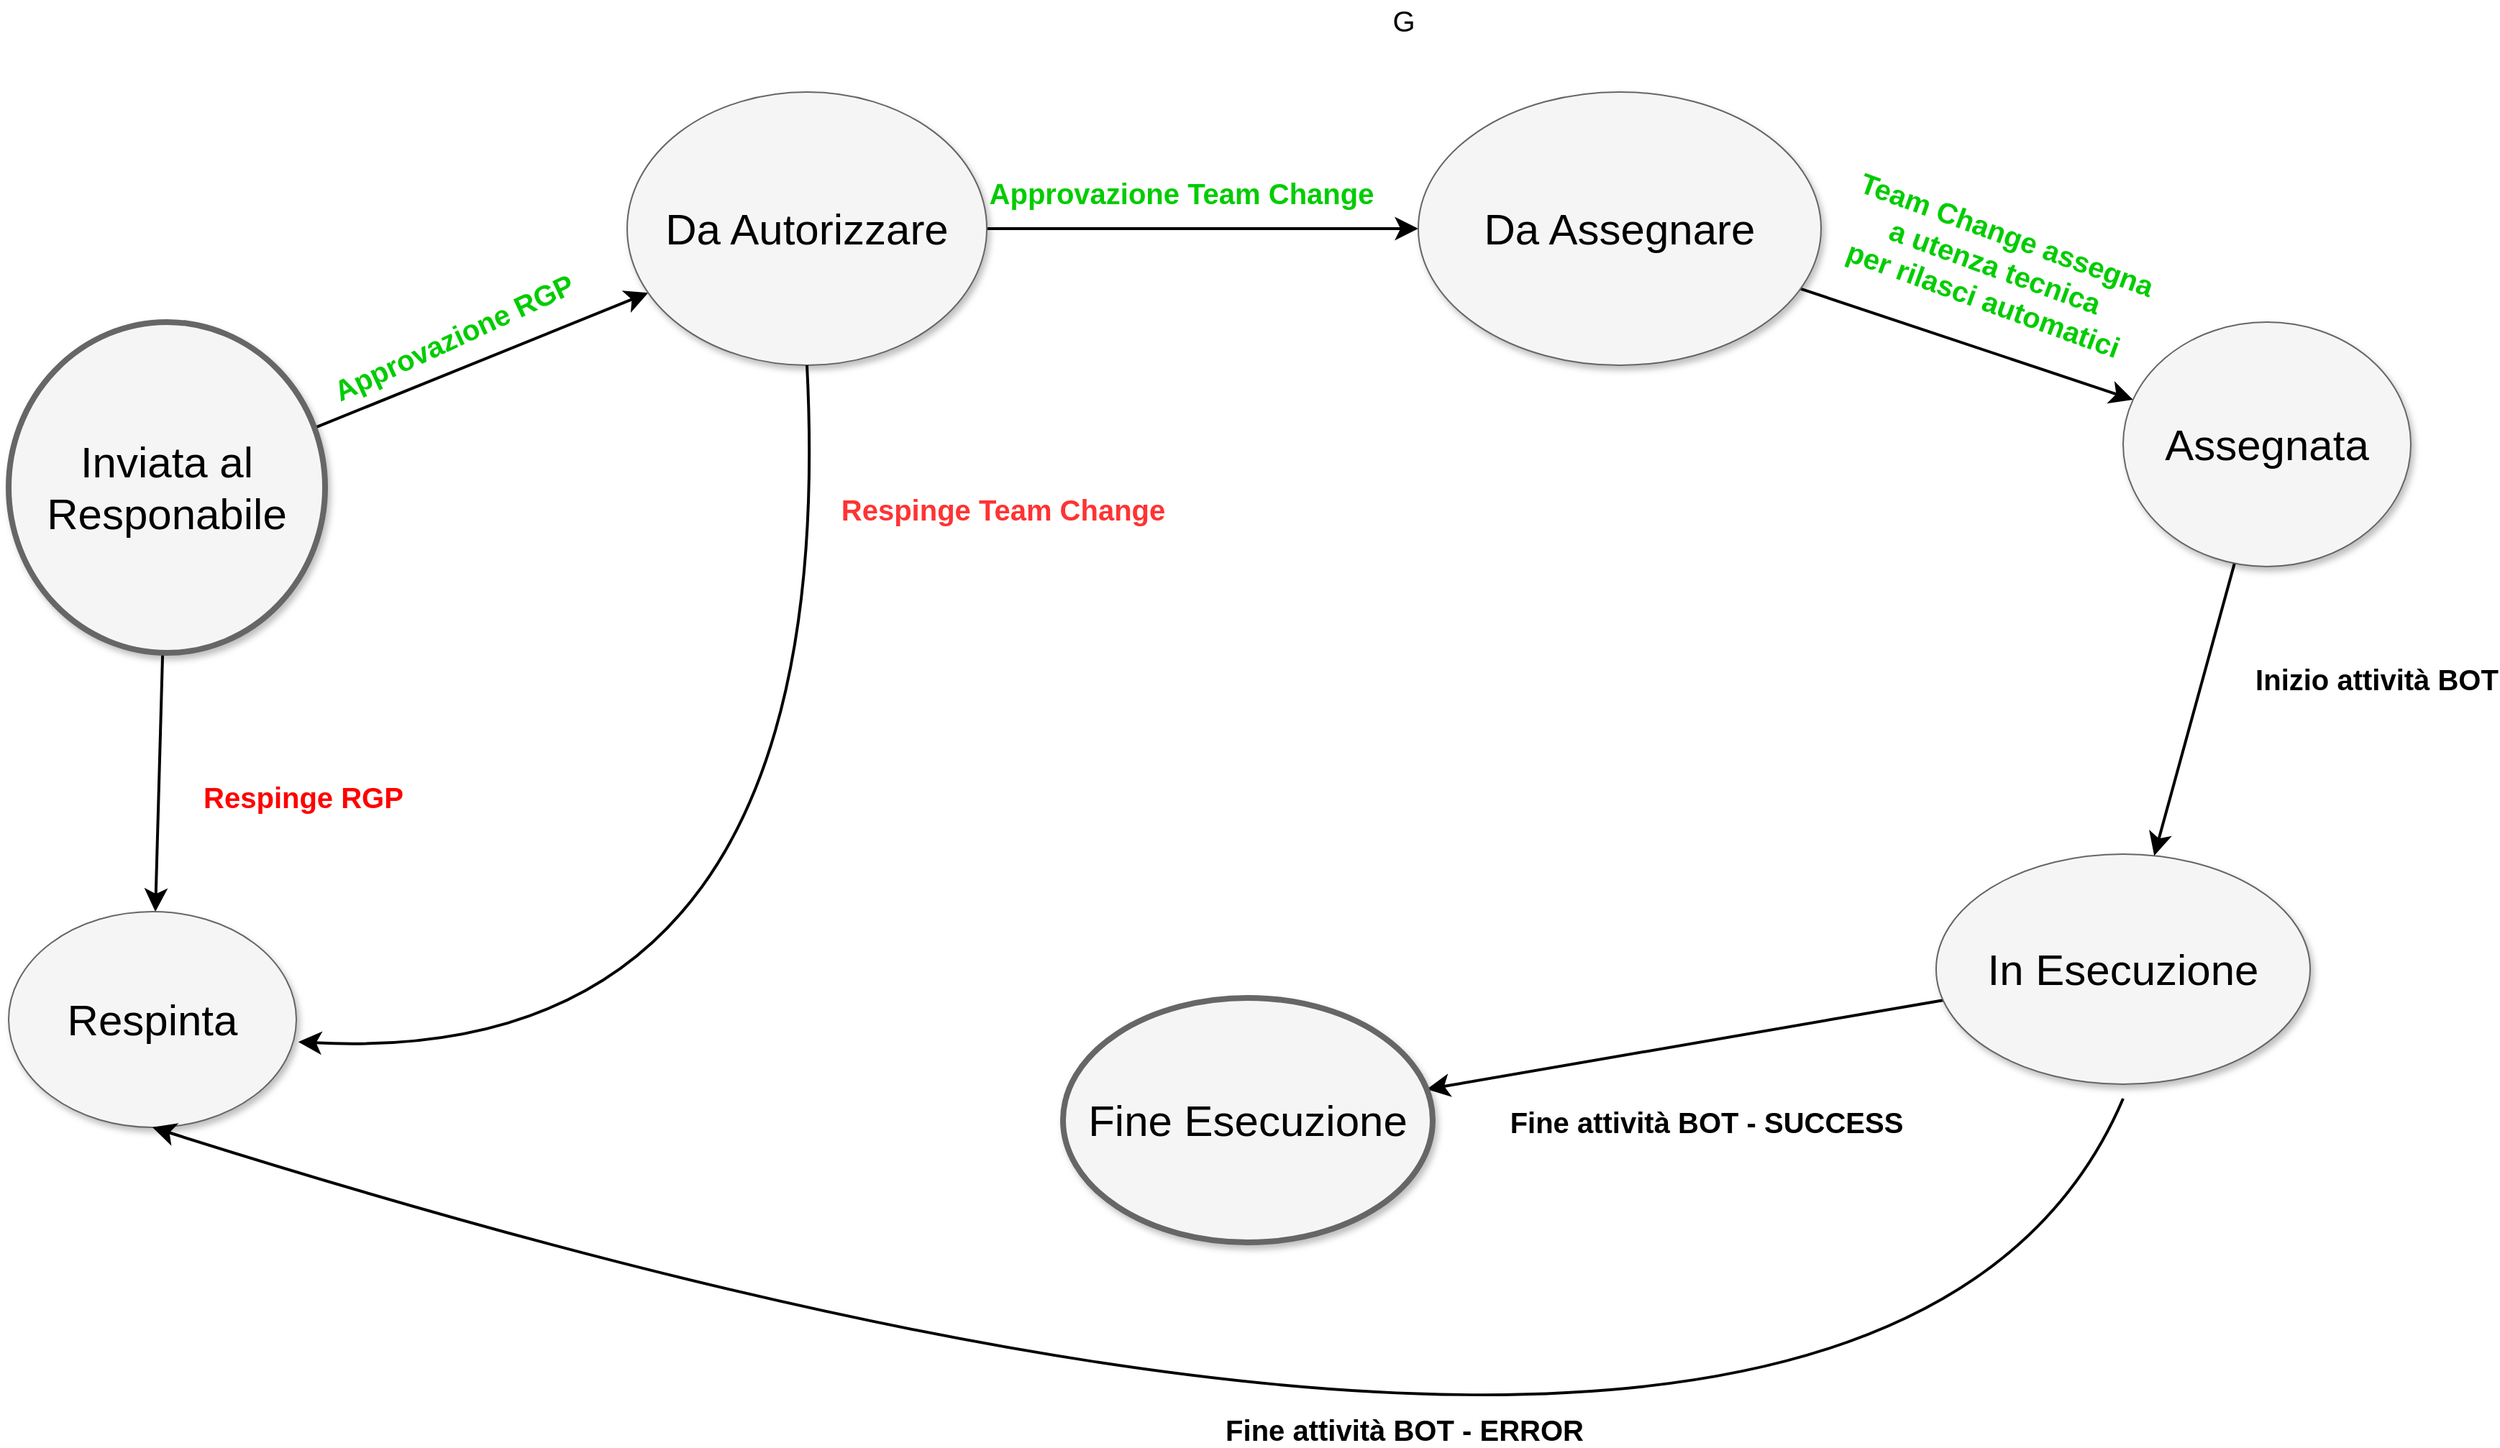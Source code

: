 <mxfile version="24.7.15">
  <diagram name="Page-1" id="ff44883e-f642-bcb2-894b-16b3d25a3f0b">
    <mxGraphModel dx="2825" dy="1507" grid="1" gridSize="10" guides="1" tooltips="1" connect="1" arrows="1" fold="1" page="1" pageScale="1.5" pageWidth="1169" pageHeight="826" background="none" math="0" shadow="0">
      <root>
        <mxCell id="0" style=";html=1;" />
        <mxCell id="1" style=";html=1;" parent="0" />
        <mxCell id="f0bcc99304e6f5a-9" style="edgeStyle=none;curved=1;html=1;startSize=10;endArrow=classic;endFill=1;endSize=10;strokeColor=#000000;strokeWidth=2;fontSize=12;" parent="1" source="f0bcc99304e6f5a-1" target="f0bcc99304e6f5a-2" edge="1">
          <mxGeometry relative="1" as="geometry" />
        </mxCell>
        <mxCell id="f0bcc99304e6f5a-18" value="Approvazione RGP" style="text;html=1;resizable=0;points=[];align=center;verticalAlign=middle;labelBackgroundColor=none;fontSize=20;rotation=-25;fontStyle=1;fontColor=#00CC00;" parent="f0bcc99304e6f5a-9" vertex="1" connectable="0">
          <mxGeometry x="0.255" y="-5" relative="1" as="geometry">
            <mxPoint x="-51" y="-9" as="offset" />
          </mxGeometry>
        </mxCell>
        <mxCell id="f0bcc99304e6f5a-16" style="edgeStyle=none;curved=1;html=1;startSize=10;endFill=1;endSize=10;strokeWidth=2;fontSize=12;" parent="1" source="f0bcc99304e6f5a-1" target="f0bcc99304e6f5a-3" edge="1">
          <mxGeometry relative="1" as="geometry" />
        </mxCell>
        <mxCell id="f0bcc99304e6f5a-1" value="Inviata al Responabile" style="ellipse;whiteSpace=wrap;html=1;rounded=0;shadow=1;strokeColor=#666666;strokeWidth=4;fontSize=30;align=center;fillColor=#f5f5f5;" parent="1" vertex="1">
          <mxGeometry x="40" y="530" width="220" height="230" as="geometry" />
        </mxCell>
        <mxCell id="f0bcc99304e6f5a-11" style="edgeStyle=none;curved=1;html=1;startSize=10;endFill=1;endSize=10;strokeWidth=2;fontSize=12;" parent="1" source="f0bcc99304e6f5a-2" target="f0bcc99304e6f5a-5" edge="1">
          <mxGeometry relative="1" as="geometry" />
        </mxCell>
        <mxCell id="f0bcc99304e6f5a-24" value="Approvazione Team Change" style="text;html=1;resizable=0;points=[];align=center;verticalAlign=middle;labelBackgroundColor=#ffffff;fontSize=20;fontStyle=1;fontColor=#00CC00;" parent="f0bcc99304e6f5a-11" vertex="1" connectable="0">
          <mxGeometry x="0.167" y="-3" relative="1" as="geometry">
            <mxPoint x="-40" y="-28" as="offset" />
          </mxGeometry>
        </mxCell>
        <mxCell id="f0bcc99304e6f5a-2" value="Da Autorizzare" style="ellipse;whiteSpace=wrap;html=1;rounded=0;shadow=1;strokeColor=#666666;strokeWidth=1;fontSize=30;align=center;fillColor=#f5f5f5;" parent="1" vertex="1">
          <mxGeometry x="470" y="370" width="250" height="190" as="geometry" />
        </mxCell>
        <mxCell id="f0bcc99304e6f5a-3" value="Respinta" style="ellipse;whiteSpace=wrap;html=1;rounded=0;shadow=1;strokeColor=#666666;strokeWidth=1;fontSize=30;align=center;fillColor=#f5f5f5;" parent="1" vertex="1">
          <mxGeometry x="40" y="940" width="200" height="150" as="geometry" />
        </mxCell>
        <mxCell id="f0bcc99304e6f5a-15" style="edgeStyle=none;curved=1;html=1;startSize=10;endFill=1;endSize=10;strokeWidth=2;fontSize=12;" parent="1" source="f0bcc99304e6f5a-4" target="f0bcc99304e6f5a-8" edge="1">
          <mxGeometry relative="1" as="geometry" />
        </mxCell>
        <mxCell id="f0bcc99304e6f5a-23" value="Fine attività BOT - SUCCESS" style="text;html=1;resizable=0;points=[];align=center;verticalAlign=middle;labelBackgroundColor=#ffffff;fontSize=20;fontStyle=1" parent="f0bcc99304e6f5a-15" vertex="1" connectable="0">
          <mxGeometry x="-0.414" y="-1" relative="1" as="geometry">
            <mxPoint x="-60" y="67" as="offset" />
          </mxGeometry>
        </mxCell>
        <mxCell id="f0bcc99304e6f5a-4" value="In Esecuzione" style="ellipse;whiteSpace=wrap;html=1;rounded=0;shadow=1;strokeColor=#666666;strokeWidth=1;fontSize=30;align=center;fillColor=#f5f5f5;" parent="1" vertex="1">
          <mxGeometry x="1380" y="900" width="260" height="160" as="geometry" />
        </mxCell>
        <mxCell id="f0bcc99304e6f5a-12" style="edgeStyle=none;curved=1;html=1;startSize=10;endFill=1;endSize=10;strokeWidth=2;fontSize=12;" parent="1" source="f0bcc99304e6f5a-5" target="f0bcc99304e6f5a-7" edge="1">
          <mxGeometry relative="1" as="geometry" />
        </mxCell>
        <mxCell id="f0bcc99304e6f5a-25" value="Team Change assegna&lt;div&gt;a utenza tecnica&lt;/div&gt;&lt;div&gt;per rilasci automatici&lt;/div&gt;" style="text;html=1;resizable=0;points=[];align=center;verticalAlign=middle;labelBackgroundColor=#ffffff;fontSize=20;rotation=20;fontStyle=1;fontColor=#00CC00;" parent="f0bcc99304e6f5a-12" vertex="1" connectable="0">
          <mxGeometry x="-0.073" y="-5" relative="1" as="geometry">
            <mxPoint x="30" y="-57" as="offset" />
          </mxGeometry>
        </mxCell>
        <mxCell id="f0bcc99304e6f5a-5" value="Da Assegnare" style="ellipse;whiteSpace=wrap;html=1;rounded=0;shadow=1;strokeColor=#666666;strokeWidth=1;fontSize=30;align=center;fillColor=#f5f5f5;" parent="1" vertex="1">
          <mxGeometry x="1020" y="370" width="280" height="190" as="geometry" />
        </mxCell>
        <mxCell id="f0bcc99304e6f5a-13" style="edgeStyle=none;curved=1;html=1;startSize=10;endFill=1;endSize=10;strokeWidth=2;fontSize=12;" parent="1" source="f0bcc99304e6f5a-7" target="f0bcc99304e6f5a-4" edge="1">
          <mxGeometry relative="1" as="geometry" />
        </mxCell>
        <mxCell id="f0bcc99304e6f5a-26" value="Inizio attività BOT" style="text;html=1;resizable=0;points=[];align=center;verticalAlign=middle;labelBackgroundColor=#ffffff;fontSize=20;fontStyle=1" parent="f0bcc99304e6f5a-13" vertex="1" connectable="0">
          <mxGeometry x="-0.266" y="2" relative="1" as="geometry">
            <mxPoint x="117" y="5" as="offset" />
          </mxGeometry>
        </mxCell>
        <mxCell id="f0bcc99304e6f5a-7" value="Assegnata" style="ellipse;whiteSpace=wrap;html=1;rounded=0;shadow=1;strokeColor=#666666;strokeWidth=1;fontSize=30;align=center;fillColor=#f5f5f5;" parent="1" vertex="1">
          <mxGeometry x="1510" y="530" width="200" height="170" as="geometry" />
        </mxCell>
        <mxCell id="f0bcc99304e6f5a-8" value="Fine Esecuzione" style="ellipse;whiteSpace=wrap;html=1;rounded=0;shadow=1;strokeColor=#666666;strokeWidth=4;fontSize=30;align=center;fillColor=#f5f5f5;fontStyle=0" parent="1" vertex="1">
          <mxGeometry x="773" y="1000" width="257" height="170" as="geometry" />
        </mxCell>
        <mxCell id="f0bcc99304e6f5a-28" value="Respinge RGP" style="text;html=1;strokeColor=none;fillColor=none;align=center;verticalAlign=middle;whiteSpace=wrap;rounded=0;shadow=1;labelBackgroundColor=none;fontSize=20;rotation=0;fontStyle=1;fontColor=#FF0000;" parent="1" vertex="1">
          <mxGeometry x="150" y="850" width="190" height="20" as="geometry" />
        </mxCell>
        <mxCell id="f0bcc99304e6f5a-34" value="G" style="text;html=1;strokeColor=none;fillColor=none;align=center;verticalAlign=middle;whiteSpace=wrap;rounded=0;shadow=1;labelBackgroundColor=none;fontSize=20;" parent="1" vertex="1">
          <mxGeometry x="990" y="310" width="40" height="20" as="geometry" />
        </mxCell>
        <mxCell id="iRPx59SwMYJtVsjGBk5S-15" style="edgeStyle=none;curved=1;html=1;startSize=10;endFill=1;endSize=10;strokeWidth=2;fontSize=12;entryX=1.007;entryY=0.604;entryDx=0;entryDy=0;entryPerimeter=0;exitX=0.5;exitY=1;exitDx=0;exitDy=0;" parent="1" source="f0bcc99304e6f5a-2" target="f0bcc99304e6f5a-3" edge="1">
          <mxGeometry relative="1" as="geometry">
            <mxPoint x="730" y="475" as="sourcePoint" />
            <mxPoint x="1030" y="475" as="targetPoint" />
            <Array as="points">
              <mxPoint x="620" y="1050" />
            </Array>
          </mxGeometry>
        </mxCell>
        <mxCell id="iRPx59SwMYJtVsjGBk5S-16" value="Respinge Team Change" style="text;html=1;resizable=0;points=[];align=center;verticalAlign=middle;labelBackgroundColor=#ffffff;fontSize=20;absoluteArcSize=0;fontColor=#FF3333;fontStyle=1" parent="iRPx59SwMYJtVsjGBk5S-15" vertex="1" connectable="0">
          <mxGeometry x="0.167" y="-3" relative="1" as="geometry">
            <mxPoint x="127" y="-386" as="offset" />
          </mxGeometry>
        </mxCell>
        <mxCell id="0oA1QaRX1Dg6P7HuKte2-5" style="edgeStyle=none;curved=1;html=1;startSize=10;endFill=1;endSize=10;strokeWidth=2;fontSize=12;entryX=0.5;entryY=1;entryDx=0;entryDy=0;" parent="1" target="f0bcc99304e6f5a-3" edge="1">
          <mxGeometry relative="1" as="geometry">
            <mxPoint x="1510" y="1070" as="sourcePoint" />
            <mxPoint x="1106" y="1111" as="targetPoint" />
            <Array as="points">
              <mxPoint x="1340" y="1470" />
            </Array>
          </mxGeometry>
        </mxCell>
        <mxCell id="0oA1QaRX1Dg6P7HuKte2-6" value="Fine attività BOT - ERROR" style="text;html=1;resizable=0;points=[];align=center;verticalAlign=middle;labelBackgroundColor=#ffffff;fontSize=20;fontStyle=1" parent="0oA1QaRX1Dg6P7HuKte2-5" vertex="1" connectable="0">
          <mxGeometry x="-0.414" y="-1" relative="1" as="geometry">
            <mxPoint x="-272" y="-151" as="offset" />
          </mxGeometry>
        </mxCell>
      </root>
    </mxGraphModel>
  </diagram>
</mxfile>
